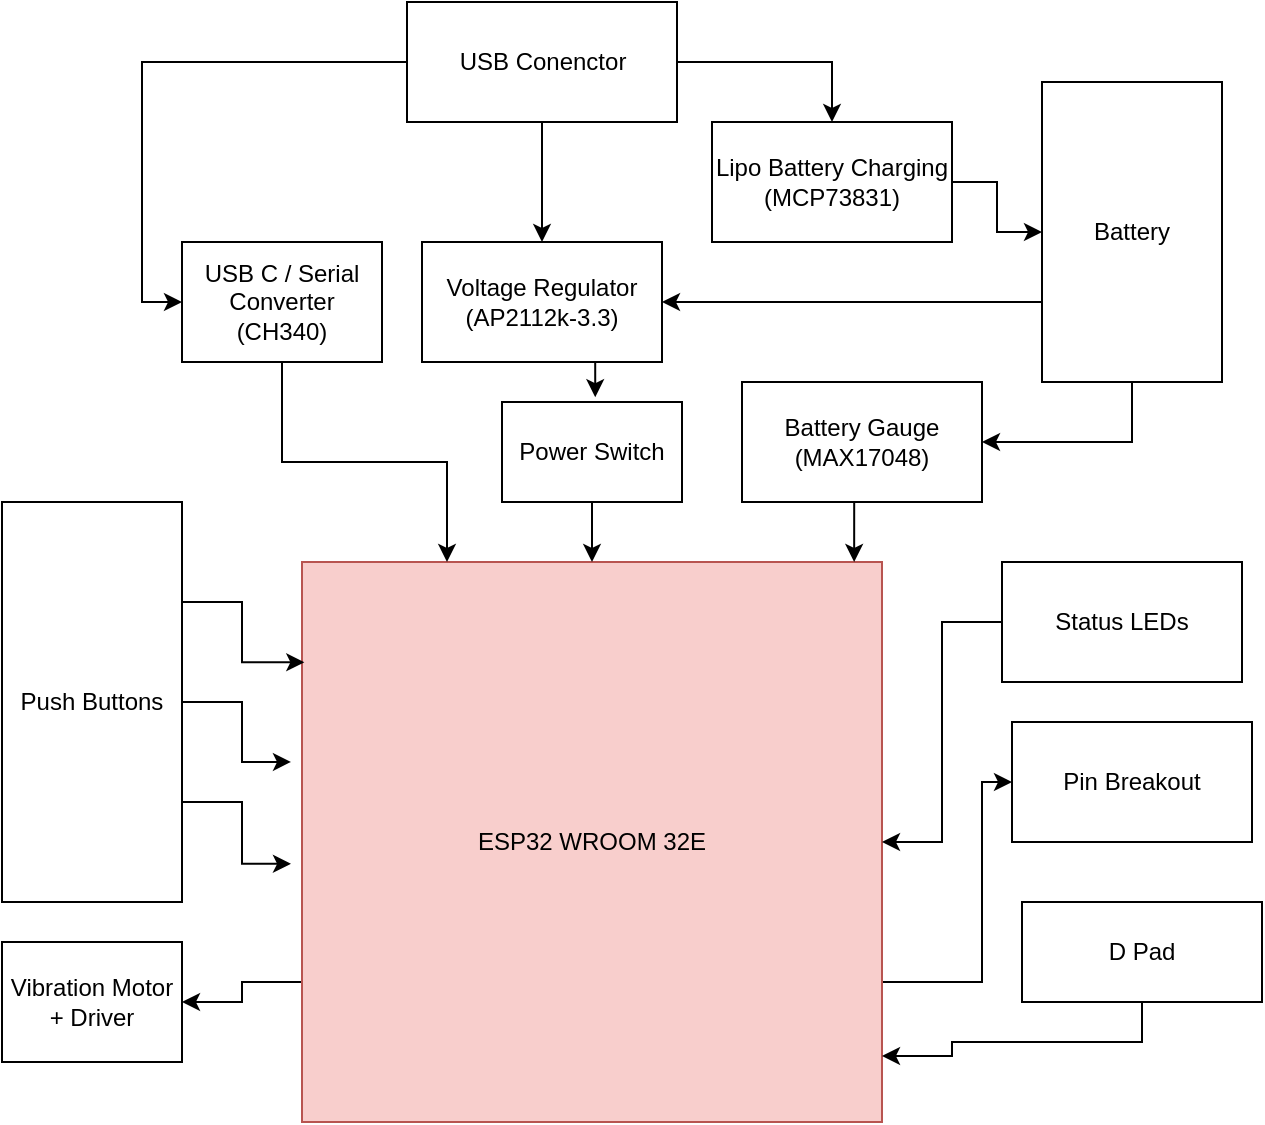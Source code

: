 <mxfile version="20.0.4" type="github">
  <diagram id="lsYqOXnfDiaivIdEOEWc" name="Page-1">
    <mxGraphModel dx="569" dy="1416" grid="1" gridSize="10" guides="1" tooltips="1" connect="1" arrows="1" fold="1" page="1" pageScale="1" pageWidth="850" pageHeight="1100" math="0" shadow="0">
      <root>
        <mxCell id="0" />
        <mxCell id="1" parent="0" />
        <mxCell id="s43dKZY_mTrpJ9go2xti-13" style="edgeStyle=orthogonalEdgeStyle;rounded=0;orthogonalLoop=1;jettySize=auto;html=1;exitX=0;exitY=0.75;exitDx=0;exitDy=0;entryX=1;entryY=0.5;entryDx=0;entryDy=0;" parent="1" source="s43dKZY_mTrpJ9go2xti-1" target="s43dKZY_mTrpJ9go2xti-9" edge="1">
          <mxGeometry relative="1" as="geometry" />
        </mxCell>
        <mxCell id="hOt24TIBv7MaHTjzwmdE-18" style="edgeStyle=orthogonalEdgeStyle;rounded=0;orthogonalLoop=1;jettySize=auto;html=1;exitX=1;exitY=0.75;exitDx=0;exitDy=0;entryX=0;entryY=0.5;entryDx=0;entryDy=0;" edge="1" parent="1" source="s43dKZY_mTrpJ9go2xti-1" target="s43dKZY_mTrpJ9go2xti-8">
          <mxGeometry relative="1" as="geometry">
            <Array as="points">
              <mxPoint x="650" y="460" />
              <mxPoint x="650" y="360" />
            </Array>
          </mxGeometry>
        </mxCell>
        <mxCell id="s43dKZY_mTrpJ9go2xti-1" value="ESP32 WROOM 32E" style="rounded=0;whiteSpace=wrap;html=1;fillColor=#f8cecc;strokeColor=#b85450;" parent="1" vertex="1">
          <mxGeometry x="310" y="250" width="290" height="280" as="geometry" />
        </mxCell>
        <mxCell id="hOt24TIBv7MaHTjzwmdE-3" style="edgeStyle=orthogonalEdgeStyle;rounded=0;orthogonalLoop=1;jettySize=auto;html=1;exitX=0.5;exitY=1;exitDx=0;exitDy=0;entryX=0.25;entryY=0;entryDx=0;entryDy=0;" edge="1" parent="1" source="s43dKZY_mTrpJ9go2xti-3" target="s43dKZY_mTrpJ9go2xti-1">
          <mxGeometry relative="1" as="geometry" />
        </mxCell>
        <mxCell id="s43dKZY_mTrpJ9go2xti-3" value="USB C / Serial Converter (CH340)" style="rounded=0;whiteSpace=wrap;html=1;" parent="1" vertex="1">
          <mxGeometry x="250" y="90" width="100" height="60" as="geometry" />
        </mxCell>
        <mxCell id="hOt24TIBv7MaHTjzwmdE-14" style="edgeStyle=orthogonalEdgeStyle;rounded=0;orthogonalLoop=1;jettySize=auto;html=1;entryX=0;entryY=0.5;entryDx=0;entryDy=0;" edge="1" parent="1" source="s43dKZY_mTrpJ9go2xti-4" target="s43dKZY_mTrpJ9go2xti-11">
          <mxGeometry relative="1" as="geometry" />
        </mxCell>
        <mxCell id="s43dKZY_mTrpJ9go2xti-4" value="Lipo Battery Charging (MCP73831)" style="rounded=0;whiteSpace=wrap;html=1;" parent="1" vertex="1">
          <mxGeometry x="515" y="30" width="120" height="60" as="geometry" />
        </mxCell>
        <mxCell id="hOt24TIBv7MaHTjzwmdE-17" value="" style="edgeStyle=orthogonalEdgeStyle;rounded=0;orthogonalLoop=1;jettySize=auto;html=1;" edge="1" parent="1" source="s43dKZY_mTrpJ9go2xti-7" target="s43dKZY_mTrpJ9go2xti-1">
          <mxGeometry relative="1" as="geometry" />
        </mxCell>
        <mxCell id="s43dKZY_mTrpJ9go2xti-7" value="Status LEDs" style="rounded=0;whiteSpace=wrap;html=1;" parent="1" vertex="1">
          <mxGeometry x="660" y="250" width="120" height="60" as="geometry" />
        </mxCell>
        <mxCell id="s43dKZY_mTrpJ9go2xti-8" value="Pin Breakout" style="whiteSpace=wrap;html=1;" parent="1" vertex="1">
          <mxGeometry x="665" y="330" width="120" height="60" as="geometry" />
        </mxCell>
        <mxCell id="s43dKZY_mTrpJ9go2xti-9" value="Vibration Motor + Driver" style="rounded=0;whiteSpace=wrap;html=1;" parent="1" vertex="1">
          <mxGeometry x="160" y="440" width="90" height="60" as="geometry" />
        </mxCell>
        <mxCell id="s43dKZY_mTrpJ9go2xti-14" style="edgeStyle=orthogonalEdgeStyle;rounded=0;orthogonalLoop=1;jettySize=auto;html=1;exitX=1;exitY=0.75;exitDx=0;exitDy=0;entryX=-0.019;entryY=0.539;entryDx=0;entryDy=0;entryPerimeter=0;" parent="1" source="s43dKZY_mTrpJ9go2xti-10" target="s43dKZY_mTrpJ9go2xti-1" edge="1">
          <mxGeometry relative="1" as="geometry" />
        </mxCell>
        <mxCell id="s43dKZY_mTrpJ9go2xti-17" style="edgeStyle=orthogonalEdgeStyle;rounded=0;orthogonalLoop=1;jettySize=auto;html=1;exitX=1;exitY=0.5;exitDx=0;exitDy=0;entryX=-0.019;entryY=0.357;entryDx=0;entryDy=0;entryPerimeter=0;" parent="1" source="s43dKZY_mTrpJ9go2xti-10" target="s43dKZY_mTrpJ9go2xti-1" edge="1">
          <mxGeometry relative="1" as="geometry" />
        </mxCell>
        <mxCell id="s43dKZY_mTrpJ9go2xti-18" style="edgeStyle=orthogonalEdgeStyle;rounded=0;orthogonalLoop=1;jettySize=auto;html=1;exitX=1;exitY=0.25;exitDx=0;exitDy=0;entryX=0.004;entryY=0.179;entryDx=0;entryDy=0;entryPerimeter=0;" parent="1" source="s43dKZY_mTrpJ9go2xti-10" target="s43dKZY_mTrpJ9go2xti-1" edge="1">
          <mxGeometry relative="1" as="geometry" />
        </mxCell>
        <mxCell id="s43dKZY_mTrpJ9go2xti-10" value="Push Buttons" style="rounded=0;whiteSpace=wrap;html=1;" parent="1" vertex="1">
          <mxGeometry x="160" y="220" width="90" height="200" as="geometry" />
        </mxCell>
        <mxCell id="hOt24TIBv7MaHTjzwmdE-15" style="edgeStyle=orthogonalEdgeStyle;rounded=0;orthogonalLoop=1;jettySize=auto;html=1;exitX=0;exitY=0.75;exitDx=0;exitDy=0;entryX=1;entryY=0.5;entryDx=0;entryDy=0;" edge="1" parent="1" source="s43dKZY_mTrpJ9go2xti-11" target="hOt24TIBv7MaHTjzwmdE-12">
          <mxGeometry relative="1" as="geometry">
            <Array as="points">
              <mxPoint x="680" y="120" />
            </Array>
          </mxGeometry>
        </mxCell>
        <mxCell id="hOt24TIBv7MaHTjzwmdE-21" style="edgeStyle=orthogonalEdgeStyle;rounded=0;orthogonalLoop=1;jettySize=auto;html=1;exitX=0.5;exitY=1;exitDx=0;exitDy=0;entryX=1;entryY=0.5;entryDx=0;entryDy=0;" edge="1" parent="1" source="s43dKZY_mTrpJ9go2xti-11" target="hOt24TIBv7MaHTjzwmdE-19">
          <mxGeometry relative="1" as="geometry" />
        </mxCell>
        <mxCell id="s43dKZY_mTrpJ9go2xti-11" value="Battery" style="rounded=0;whiteSpace=wrap;html=1;" parent="1" vertex="1">
          <mxGeometry x="680" y="10" width="90" height="150" as="geometry" />
        </mxCell>
        <mxCell id="hOt24TIBv7MaHTjzwmdE-20" style="edgeStyle=orthogonalEdgeStyle;rounded=0;orthogonalLoop=1;jettySize=auto;html=1;exitX=0.5;exitY=1;exitDx=0;exitDy=0;entryX=1;entryY=0.882;entryDx=0;entryDy=0;entryPerimeter=0;" edge="1" parent="1" source="h4DjuXXrMUamPbEEn1RI-1" target="s43dKZY_mTrpJ9go2xti-1">
          <mxGeometry relative="1" as="geometry" />
        </mxCell>
        <mxCell id="h4DjuXXrMUamPbEEn1RI-1" value="D Pad" style="rounded=0;whiteSpace=wrap;html=1;" parent="1" vertex="1">
          <mxGeometry x="670" y="420" width="120" height="50" as="geometry" />
        </mxCell>
        <mxCell id="hOt24TIBv7MaHTjzwmdE-8" style="edgeStyle=orthogonalEdgeStyle;rounded=0;orthogonalLoop=1;jettySize=auto;html=1;exitX=0;exitY=0.5;exitDx=0;exitDy=0;entryX=0;entryY=0.5;entryDx=0;entryDy=0;" edge="1" parent="1" source="hOt24TIBv7MaHTjzwmdE-1" target="s43dKZY_mTrpJ9go2xti-3">
          <mxGeometry relative="1" as="geometry" />
        </mxCell>
        <mxCell id="hOt24TIBv7MaHTjzwmdE-9" style="edgeStyle=orthogonalEdgeStyle;rounded=0;orthogonalLoop=1;jettySize=auto;html=1;exitX=1;exitY=0.5;exitDx=0;exitDy=0;entryX=0.5;entryY=0;entryDx=0;entryDy=0;" edge="1" parent="1" source="hOt24TIBv7MaHTjzwmdE-1" target="s43dKZY_mTrpJ9go2xti-4">
          <mxGeometry relative="1" as="geometry" />
        </mxCell>
        <mxCell id="hOt24TIBv7MaHTjzwmdE-13" style="edgeStyle=orthogonalEdgeStyle;rounded=0;orthogonalLoop=1;jettySize=auto;html=1;entryX=0.5;entryY=0;entryDx=0;entryDy=0;" edge="1" parent="1" source="hOt24TIBv7MaHTjzwmdE-1" target="hOt24TIBv7MaHTjzwmdE-12">
          <mxGeometry relative="1" as="geometry" />
        </mxCell>
        <mxCell id="hOt24TIBv7MaHTjzwmdE-1" value="USB Conenctor" style="rounded=0;whiteSpace=wrap;html=1;" vertex="1" parent="1">
          <mxGeometry x="362.5" y="-30" width="135" height="60" as="geometry" />
        </mxCell>
        <mxCell id="hOt24TIBv7MaHTjzwmdE-24" style="edgeStyle=orthogonalEdgeStyle;rounded=0;orthogonalLoop=1;jettySize=auto;html=1;exitX=0.5;exitY=1;exitDx=0;exitDy=0;entryX=0.518;entryY=-0.048;entryDx=0;entryDy=0;entryPerimeter=0;" edge="1" parent="1" source="hOt24TIBv7MaHTjzwmdE-12" target="hOt24TIBv7MaHTjzwmdE-23">
          <mxGeometry relative="1" as="geometry" />
        </mxCell>
        <mxCell id="hOt24TIBv7MaHTjzwmdE-12" value="Voltage Regulator (AP2112k-3.3)" style="rounded=0;whiteSpace=wrap;html=1;" vertex="1" parent="1">
          <mxGeometry x="370" y="90" width="120" height="60" as="geometry" />
        </mxCell>
        <mxCell id="hOt24TIBv7MaHTjzwmdE-22" style="edgeStyle=orthogonalEdgeStyle;rounded=0;orthogonalLoop=1;jettySize=auto;html=1;exitX=0.5;exitY=1;exitDx=0;exitDy=0;entryX=0.952;entryY=0;entryDx=0;entryDy=0;entryPerimeter=0;" edge="1" parent="1" source="hOt24TIBv7MaHTjzwmdE-19" target="s43dKZY_mTrpJ9go2xti-1">
          <mxGeometry relative="1" as="geometry" />
        </mxCell>
        <mxCell id="hOt24TIBv7MaHTjzwmdE-19" value="Battery Gauge (MAX17048)" style="rounded=0;whiteSpace=wrap;html=1;" vertex="1" parent="1">
          <mxGeometry x="530" y="160" width="120" height="60" as="geometry" />
        </mxCell>
        <mxCell id="hOt24TIBv7MaHTjzwmdE-25" style="edgeStyle=orthogonalEdgeStyle;rounded=0;orthogonalLoop=1;jettySize=auto;html=1;exitX=0.5;exitY=1;exitDx=0;exitDy=0;entryX=0.5;entryY=0;entryDx=0;entryDy=0;" edge="1" parent="1" source="hOt24TIBv7MaHTjzwmdE-23" target="s43dKZY_mTrpJ9go2xti-1">
          <mxGeometry relative="1" as="geometry" />
        </mxCell>
        <mxCell id="hOt24TIBv7MaHTjzwmdE-23" value="Power Switch" style="rounded=0;whiteSpace=wrap;html=1;" vertex="1" parent="1">
          <mxGeometry x="410" y="170" width="90" height="50" as="geometry" />
        </mxCell>
      </root>
    </mxGraphModel>
  </diagram>
</mxfile>
